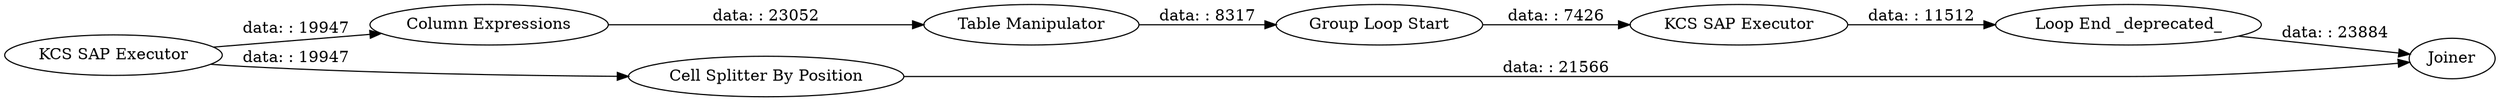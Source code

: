 digraph {
	"-3262857223909155644_12" [label="KCS SAP Executor"]
	"-3262857223909155644_7" [label="Table Manipulator"]
	"-3262857223909155644_13" [label="KCS SAP Executor"]
	"-3262857223909155644_10" [label="Loop End _deprecated_"]
	"-3262857223909155644_6" [label="Column Expressions"]
	"-3262857223909155644_11" [label=Joiner]
	"-3262857223909155644_14" [label="Cell Splitter By Position"]
	"-3262857223909155644_3" [label="Group Loop Start"]
	"-3262857223909155644_3" -> "-3262857223909155644_13" [label="data: : 7426"]
	"-3262857223909155644_7" -> "-3262857223909155644_3" [label="data: : 8317"]
	"-3262857223909155644_10" -> "-3262857223909155644_11" [label="data: : 23884"]
	"-3262857223909155644_12" -> "-3262857223909155644_14" [label="data: : 19947"]
	"-3262857223909155644_6" -> "-3262857223909155644_7" [label="data: : 23052"]
	"-3262857223909155644_14" -> "-3262857223909155644_11" [label="data: : 21566"]
	"-3262857223909155644_12" -> "-3262857223909155644_6" [label="data: : 19947"]
	"-3262857223909155644_13" -> "-3262857223909155644_10" [label="data: : 11512"]
	rankdir=LR
}
